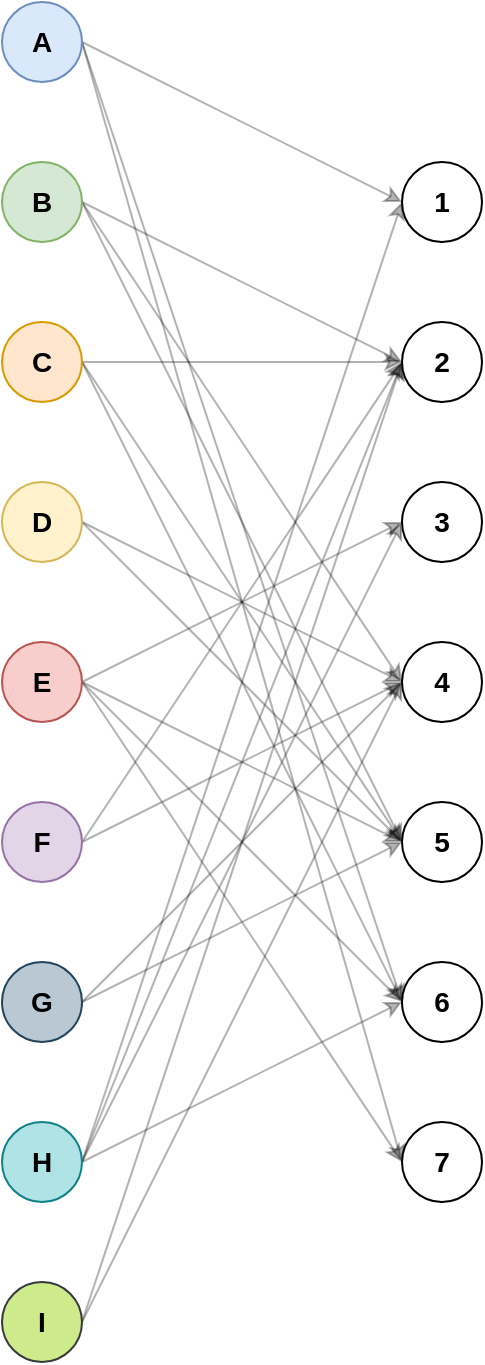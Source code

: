 <mxfile version="12.2.3" type="github" pages="1">
  <diagram id="RaGqoshBm2zzH5z1hGzv" name="Page-1">
    <mxGraphModel dx="772" dy="438" grid="1" gridSize="10" guides="1" tooltips="1" connect="1" arrows="1" fold="1" page="1" pageScale="1" pageWidth="850" pageHeight="1100" math="0" shadow="0">
      <root>
        <mxCell id="0"/>
        <mxCell id="1" parent="0"/>
        <mxCell id="RTPdt28luKZq3hcmtIXt-17" style="rounded=0;orthogonalLoop=1;jettySize=auto;html=1;exitX=1;exitY=0.5;exitDx=0;exitDy=0;entryX=0;entryY=0.5;entryDx=0;entryDy=0;opacity=30;" edge="1" parent="1" source="RTPdt28luKZq3hcmtIXt-1" target="RTPdt28luKZq3hcmtIXt-10">
          <mxGeometry relative="1" as="geometry"/>
        </mxCell>
        <mxCell id="RTPdt28luKZq3hcmtIXt-36" style="edgeStyle=none;rounded=0;orthogonalLoop=1;jettySize=auto;html=1;exitX=1;exitY=0.5;exitDx=0;exitDy=0;entryX=0;entryY=0.5;entryDx=0;entryDy=0;opacity=30;" edge="1" parent="1" source="RTPdt28luKZq3hcmtIXt-1" target="RTPdt28luKZq3hcmtIXt-15">
          <mxGeometry relative="1" as="geometry"/>
        </mxCell>
        <mxCell id="RTPdt28luKZq3hcmtIXt-40" style="edgeStyle=none;rounded=0;orthogonalLoop=1;jettySize=auto;html=1;exitX=1;exitY=0.5;exitDx=0;exitDy=0;entryX=0;entryY=0.5;entryDx=0;entryDy=0;opacity=30;" edge="1" parent="1" source="RTPdt28luKZq3hcmtIXt-1" target="RTPdt28luKZq3hcmtIXt-16">
          <mxGeometry relative="1" as="geometry"/>
        </mxCell>
        <mxCell id="RTPdt28luKZq3hcmtIXt-1" value="&lt;b&gt;&lt;font style=&quot;font-size: 14px&quot;&gt;A&lt;/font&gt;&lt;/b&gt;" style="ellipse;whiteSpace=wrap;html=1;aspect=fixed;fillColor=#dae8fc;strokeColor=#6c8ebf;" vertex="1" parent="1">
          <mxGeometry x="160" y="160" width="40" height="40" as="geometry"/>
        </mxCell>
        <mxCell id="RTPdt28luKZq3hcmtIXt-19" style="edgeStyle=none;rounded=0;orthogonalLoop=1;jettySize=auto;html=1;exitX=1;exitY=0.5;exitDx=0;exitDy=0;entryX=0;entryY=0.5;entryDx=0;entryDy=0;opacity=30;" edge="1" parent="1" source="RTPdt28luKZq3hcmtIXt-2" target="RTPdt28luKZq3hcmtIXt-11">
          <mxGeometry relative="1" as="geometry"/>
        </mxCell>
        <mxCell id="RTPdt28luKZq3hcmtIXt-26" style="edgeStyle=none;rounded=0;orthogonalLoop=1;jettySize=auto;html=1;exitX=1;exitY=0.5;exitDx=0;exitDy=0;entryX=0;entryY=0.5;entryDx=0;entryDy=0;opacity=30;" edge="1" parent="1" source="RTPdt28luKZq3hcmtIXt-2" target="RTPdt28luKZq3hcmtIXt-13">
          <mxGeometry relative="1" as="geometry"/>
        </mxCell>
        <mxCell id="RTPdt28luKZq3hcmtIXt-31" style="edgeStyle=none;rounded=0;orthogonalLoop=1;jettySize=auto;html=1;exitX=1;exitY=0.5;exitDx=0;exitDy=0;entryX=0;entryY=0.5;entryDx=0;entryDy=0;opacity=30;" edge="1" parent="1" source="RTPdt28luKZq3hcmtIXt-2" target="RTPdt28luKZq3hcmtIXt-14">
          <mxGeometry relative="1" as="geometry"/>
        </mxCell>
        <mxCell id="RTPdt28luKZq3hcmtIXt-2" value="&lt;b style=&quot;white-space: normal&quot;&gt;&lt;font style=&quot;font-size: 14px&quot;&gt;B&lt;/font&gt;&lt;/b&gt;" style="ellipse;whiteSpace=wrap;html=1;aspect=fixed;fillColor=#d5e8d4;strokeColor=#82b366;" vertex="1" parent="1">
          <mxGeometry x="160" y="240" width="40" height="40" as="geometry"/>
        </mxCell>
        <mxCell id="RTPdt28luKZq3hcmtIXt-20" style="edgeStyle=none;rounded=0;orthogonalLoop=1;jettySize=auto;html=1;exitX=1;exitY=0.5;exitDx=0;exitDy=0;opacity=30;" edge="1" parent="1" source="RTPdt28luKZq3hcmtIXt-3">
          <mxGeometry relative="1" as="geometry">
            <mxPoint x="360" y="340" as="targetPoint"/>
          </mxGeometry>
        </mxCell>
        <mxCell id="RTPdt28luKZq3hcmtIXt-32" style="edgeStyle=none;rounded=0;orthogonalLoop=1;jettySize=auto;html=1;exitX=1;exitY=0.5;exitDx=0;exitDy=0;entryX=0;entryY=0.5;entryDx=0;entryDy=0;opacity=30;" edge="1" parent="1" source="RTPdt28luKZq3hcmtIXt-3" target="RTPdt28luKZq3hcmtIXt-14">
          <mxGeometry relative="1" as="geometry"/>
        </mxCell>
        <mxCell id="RTPdt28luKZq3hcmtIXt-37" style="edgeStyle=none;rounded=0;orthogonalLoop=1;jettySize=auto;html=1;exitX=1;exitY=0.5;exitDx=0;exitDy=0;entryX=0;entryY=0.5;entryDx=0;entryDy=0;opacity=30;" edge="1" parent="1" source="RTPdt28luKZq3hcmtIXt-3" target="RTPdt28luKZq3hcmtIXt-15">
          <mxGeometry relative="1" as="geometry"/>
        </mxCell>
        <mxCell id="RTPdt28luKZq3hcmtIXt-3" value="&lt;b style=&quot;white-space: normal&quot;&gt;&lt;font style=&quot;font-size: 14px&quot;&gt;C&lt;/font&gt;&lt;/b&gt;" style="ellipse;whiteSpace=wrap;html=1;aspect=fixed;fillColor=#ffe6cc;strokeColor=#d79b00;" vertex="1" parent="1">
          <mxGeometry x="160" y="320" width="40" height="40" as="geometry"/>
        </mxCell>
        <mxCell id="RTPdt28luKZq3hcmtIXt-27" style="edgeStyle=none;rounded=0;orthogonalLoop=1;jettySize=auto;html=1;exitX=1;exitY=0.5;exitDx=0;exitDy=0;opacity=30;" edge="1" parent="1" source="RTPdt28luKZq3hcmtIXt-4">
          <mxGeometry relative="1" as="geometry">
            <mxPoint x="360" y="500" as="targetPoint"/>
          </mxGeometry>
        </mxCell>
        <mxCell id="RTPdt28luKZq3hcmtIXt-33" style="edgeStyle=none;rounded=0;orthogonalLoop=1;jettySize=auto;html=1;exitX=1;exitY=0.5;exitDx=0;exitDy=0;entryX=0;entryY=0.5;entryDx=0;entryDy=0;opacity=30;" edge="1" parent="1" source="RTPdt28luKZq3hcmtIXt-4" target="RTPdt28luKZq3hcmtIXt-14">
          <mxGeometry relative="1" as="geometry"/>
        </mxCell>
        <mxCell id="RTPdt28luKZq3hcmtIXt-4" value="&lt;b style=&quot;white-space: normal&quot;&gt;&lt;font style=&quot;font-size: 14px&quot;&gt;D&lt;/font&gt;&lt;/b&gt;" style="ellipse;whiteSpace=wrap;html=1;aspect=fixed;fillColor=#fff2cc;strokeColor=#d6b656;" vertex="1" parent="1">
          <mxGeometry x="160" y="400" width="40" height="40" as="geometry"/>
        </mxCell>
        <mxCell id="RTPdt28luKZq3hcmtIXt-24" style="edgeStyle=none;rounded=0;orthogonalLoop=1;jettySize=auto;html=1;exitX=1;exitY=0.5;exitDx=0;exitDy=0;entryX=0;entryY=0.5;entryDx=0;entryDy=0;opacity=30;" edge="1" parent="1" source="RTPdt28luKZq3hcmtIXt-5" target="RTPdt28luKZq3hcmtIXt-12">
          <mxGeometry relative="1" as="geometry"/>
        </mxCell>
        <mxCell id="RTPdt28luKZq3hcmtIXt-34" style="edgeStyle=none;rounded=0;orthogonalLoop=1;jettySize=auto;html=1;exitX=1;exitY=0.5;exitDx=0;exitDy=0;entryX=0;entryY=0.5;entryDx=0;entryDy=0;opacity=30;" edge="1" parent="1" source="RTPdt28luKZq3hcmtIXt-5" target="RTPdt28luKZq3hcmtIXt-14">
          <mxGeometry relative="1" as="geometry"/>
        </mxCell>
        <mxCell id="RTPdt28luKZq3hcmtIXt-38" style="edgeStyle=none;rounded=0;orthogonalLoop=1;jettySize=auto;html=1;exitX=1;exitY=0.5;exitDx=0;exitDy=0;entryX=0;entryY=0.5;entryDx=0;entryDy=0;opacity=30;" edge="1" parent="1" source="RTPdt28luKZq3hcmtIXt-5" target="RTPdt28luKZq3hcmtIXt-15">
          <mxGeometry relative="1" as="geometry"/>
        </mxCell>
        <mxCell id="RTPdt28luKZq3hcmtIXt-41" style="edgeStyle=none;rounded=0;orthogonalLoop=1;jettySize=auto;html=1;exitX=1;exitY=0.5;exitDx=0;exitDy=0;entryX=0;entryY=0.5;entryDx=0;entryDy=0;opacity=30;" edge="1" parent="1" source="RTPdt28luKZq3hcmtIXt-5" target="RTPdt28luKZq3hcmtIXt-16">
          <mxGeometry relative="1" as="geometry"/>
        </mxCell>
        <mxCell id="RTPdt28luKZq3hcmtIXt-5" value="&lt;b style=&quot;white-space: normal&quot;&gt;&lt;font style=&quot;font-size: 14px&quot;&gt;E&lt;/font&gt;&lt;/b&gt;" style="ellipse;whiteSpace=wrap;html=1;aspect=fixed;fillColor=#f8cecc;strokeColor=#b85450;" vertex="1" parent="1">
          <mxGeometry x="160" y="480" width="40" height="40" as="geometry"/>
        </mxCell>
        <mxCell id="RTPdt28luKZq3hcmtIXt-21" style="edgeStyle=none;rounded=0;orthogonalLoop=1;jettySize=auto;html=1;exitX=1;exitY=0.5;exitDx=0;exitDy=0;entryX=0;entryY=0.5;entryDx=0;entryDy=0;opacity=30;" edge="1" parent="1" source="RTPdt28luKZq3hcmtIXt-6" target="RTPdt28luKZq3hcmtIXt-11">
          <mxGeometry relative="1" as="geometry"/>
        </mxCell>
        <mxCell id="RTPdt28luKZq3hcmtIXt-28" style="edgeStyle=none;rounded=0;orthogonalLoop=1;jettySize=auto;html=1;exitX=1;exitY=0.5;exitDx=0;exitDy=0;entryX=0;entryY=0.5;entryDx=0;entryDy=0;opacity=30;" edge="1" parent="1" source="RTPdt28luKZq3hcmtIXt-6" target="RTPdt28luKZq3hcmtIXt-13">
          <mxGeometry relative="1" as="geometry"/>
        </mxCell>
        <mxCell id="RTPdt28luKZq3hcmtIXt-6" value="&lt;span style=&quot;font-size: 14px&quot;&gt;&lt;b&gt;F&lt;/b&gt;&lt;/span&gt;" style="ellipse;whiteSpace=wrap;html=1;aspect=fixed;fillColor=#e1d5e7;strokeColor=#9673a6;" vertex="1" parent="1">
          <mxGeometry x="160" y="560" width="40" height="40" as="geometry"/>
        </mxCell>
        <mxCell id="RTPdt28luKZq3hcmtIXt-29" style="edgeStyle=none;rounded=0;orthogonalLoop=1;jettySize=auto;html=1;exitX=1;exitY=0.5;exitDx=0;exitDy=0;entryX=0;entryY=0.5;entryDx=0;entryDy=0;opacity=30;" edge="1" parent="1" source="RTPdt28luKZq3hcmtIXt-7" target="RTPdt28luKZq3hcmtIXt-13">
          <mxGeometry relative="1" as="geometry"/>
        </mxCell>
        <mxCell id="RTPdt28luKZq3hcmtIXt-35" style="edgeStyle=none;rounded=0;orthogonalLoop=1;jettySize=auto;html=1;exitX=1;exitY=0.5;exitDx=0;exitDy=0;entryX=0;entryY=0.5;entryDx=0;entryDy=0;opacity=30;" edge="1" parent="1" source="RTPdt28luKZq3hcmtIXt-7" target="RTPdt28luKZq3hcmtIXt-14">
          <mxGeometry relative="1" as="geometry"/>
        </mxCell>
        <mxCell id="RTPdt28luKZq3hcmtIXt-7" value="&lt;span style=&quot;font-size: 14px&quot;&gt;&lt;b&gt;G&lt;/b&gt;&lt;/span&gt;" style="ellipse;whiteSpace=wrap;html=1;aspect=fixed;fillColor=#bac8d3;strokeColor=#23445d;" vertex="1" parent="1">
          <mxGeometry x="160" y="640" width="40" height="40" as="geometry"/>
        </mxCell>
        <mxCell id="RTPdt28luKZq3hcmtIXt-18" style="edgeStyle=none;rounded=0;orthogonalLoop=1;jettySize=auto;html=1;exitX=1;exitY=0.5;exitDx=0;exitDy=0;entryX=0;entryY=0.5;entryDx=0;entryDy=0;opacity=30;" edge="1" parent="1" source="RTPdt28luKZq3hcmtIXt-8" target="RTPdt28luKZq3hcmtIXt-10">
          <mxGeometry relative="1" as="geometry"/>
        </mxCell>
        <mxCell id="RTPdt28luKZq3hcmtIXt-22" style="edgeStyle=none;rounded=0;orthogonalLoop=1;jettySize=auto;html=1;exitX=1;exitY=0.5;exitDx=0;exitDy=0;entryX=0;entryY=0.5;entryDx=0;entryDy=0;opacity=30;" edge="1" parent="1" source="RTPdt28luKZq3hcmtIXt-8" target="RTPdt28luKZq3hcmtIXt-11">
          <mxGeometry relative="1" as="geometry"/>
        </mxCell>
        <mxCell id="RTPdt28luKZq3hcmtIXt-25" style="edgeStyle=none;rounded=0;orthogonalLoop=1;jettySize=auto;html=1;exitX=1;exitY=0.5;exitDx=0;exitDy=0;entryX=0;entryY=0.5;entryDx=0;entryDy=0;opacity=30;" edge="1" parent="1" source="RTPdt28luKZq3hcmtIXt-8" target="RTPdt28luKZq3hcmtIXt-12">
          <mxGeometry relative="1" as="geometry"/>
        </mxCell>
        <mxCell id="RTPdt28luKZq3hcmtIXt-39" style="edgeStyle=none;rounded=0;orthogonalLoop=1;jettySize=auto;html=1;exitX=1;exitY=0.5;exitDx=0;exitDy=0;entryX=0;entryY=0.5;entryDx=0;entryDy=0;opacity=30;" edge="1" parent="1" source="RTPdt28luKZq3hcmtIXt-8" target="RTPdt28luKZq3hcmtIXt-15">
          <mxGeometry relative="1" as="geometry"/>
        </mxCell>
        <mxCell id="RTPdt28luKZq3hcmtIXt-8" value="&lt;span style=&quot;font-size: 14px&quot;&gt;&lt;b&gt;H&lt;/b&gt;&lt;/span&gt;&lt;span style=&quot;color: rgba(0 , 0 , 0 , 0) ; font-family: monospace ; font-size: 0px ; white-space: nowrap&quot;&gt;%3CmxGraphModel%3E%3Croot%3E%3CmxCell%20id%3D%220%22%2F%3E%3CmxCell%20id%3D%221%22%20parent%3D%220%22%2F%3E%3CmxCell%20id%3D%222%22%20value%3D%22%26lt%3Bspan%20style%3D%26quot%3Bfont-size%3A%2014px%26quot%3B%26gt%3B%26lt%3Bb%26gt%3BF%26lt%3B%2Fb%26gt%3B%26lt%3B%2Fspan%26gt%3B%22%20style%3D%22ellipse%3BwhiteSpace%3Dwrap%3Bhtml%3D1%3Baspect%3Dfixed%3BfillColor%3D%23e1d5e7%3BstrokeColor%3D%239673a6%3B%22%20vertex%3D%221%22%20parent%3D%221%22%3E%3CmxGeometry%20x%3D%22160%22%20y%3D%22640%22%20width%3D%2240%22%20height%3D%2240%22%20as%3D%22geometry%22%2F%3E%3C%2FmxCell%3E%3C%2Froot%3E%3C%2FmxGraphModel%3E&lt;/span&gt;" style="ellipse;whiteSpace=wrap;html=1;aspect=fixed;fillColor=#b0e3e6;strokeColor=#0e8088;" vertex="1" parent="1">
          <mxGeometry x="160" y="720" width="40" height="40" as="geometry"/>
        </mxCell>
        <mxCell id="RTPdt28luKZq3hcmtIXt-23" style="edgeStyle=none;rounded=0;orthogonalLoop=1;jettySize=auto;html=1;exitX=1;exitY=0.5;exitDx=0;exitDy=0;entryX=0;entryY=0.5;entryDx=0;entryDy=0;opacity=30;" edge="1" parent="1" source="RTPdt28luKZq3hcmtIXt-9" target="RTPdt28luKZq3hcmtIXt-11">
          <mxGeometry relative="1" as="geometry"/>
        </mxCell>
        <mxCell id="RTPdt28luKZq3hcmtIXt-30" style="edgeStyle=none;rounded=0;orthogonalLoop=1;jettySize=auto;html=1;exitX=1;exitY=0.5;exitDx=0;exitDy=0;entryX=0;entryY=0.5;entryDx=0;entryDy=0;opacity=30;" edge="1" parent="1" source="RTPdt28luKZq3hcmtIXt-9" target="RTPdt28luKZq3hcmtIXt-13">
          <mxGeometry relative="1" as="geometry"/>
        </mxCell>
        <mxCell id="RTPdt28luKZq3hcmtIXt-9" value="&lt;span style=&quot;font-size: 14px&quot;&gt;&lt;b&gt;I&lt;/b&gt;&lt;/span&gt;" style="ellipse;whiteSpace=wrap;html=1;aspect=fixed;fillColor=#cdeb8b;strokeColor=#36393d;" vertex="1" parent="1">
          <mxGeometry x="160" y="800" width="40" height="40" as="geometry"/>
        </mxCell>
        <mxCell id="RTPdt28luKZq3hcmtIXt-10" value="&lt;b&gt;&lt;font style=&quot;font-size: 14px&quot;&gt;1&lt;/font&gt;&lt;/b&gt;" style="ellipse;whiteSpace=wrap;html=1;aspect=fixed;" vertex="1" parent="1">
          <mxGeometry x="360" y="240" width="40" height="40" as="geometry"/>
        </mxCell>
        <mxCell id="RTPdt28luKZq3hcmtIXt-11" value="&lt;b style=&quot;white-space: normal&quot;&gt;&lt;font style=&quot;font-size: 14px&quot;&gt;2&lt;/font&gt;&lt;/b&gt;" style="ellipse;whiteSpace=wrap;html=1;aspect=fixed;" vertex="1" parent="1">
          <mxGeometry x="360" y="320" width="40" height="40" as="geometry"/>
        </mxCell>
        <mxCell id="RTPdt28luKZq3hcmtIXt-12" value="&lt;b style=&quot;white-space: normal&quot;&gt;&lt;font style=&quot;font-size: 14px&quot;&gt;3&lt;/font&gt;&lt;/b&gt;" style="ellipse;whiteSpace=wrap;html=1;aspect=fixed;" vertex="1" parent="1">
          <mxGeometry x="360" y="400" width="40" height="40" as="geometry"/>
        </mxCell>
        <mxCell id="RTPdt28luKZq3hcmtIXt-13" value="&lt;b style=&quot;white-space: normal&quot;&gt;&lt;font style=&quot;font-size: 14px&quot;&gt;4&lt;/font&gt;&lt;/b&gt;" style="ellipse;whiteSpace=wrap;html=1;aspect=fixed;" vertex="1" parent="1">
          <mxGeometry x="360" y="480" width="40" height="40" as="geometry"/>
        </mxCell>
        <mxCell id="RTPdt28luKZq3hcmtIXt-14" value="&lt;b style=&quot;white-space: normal&quot;&gt;&lt;font style=&quot;font-size: 14px&quot;&gt;5&lt;/font&gt;&lt;/b&gt;" style="ellipse;whiteSpace=wrap;html=1;aspect=fixed;" vertex="1" parent="1">
          <mxGeometry x="360" y="560" width="40" height="40" as="geometry"/>
        </mxCell>
        <mxCell id="RTPdt28luKZq3hcmtIXt-15" value="&lt;span style=&quot;font-size: 14px&quot;&gt;&lt;b&gt;6&lt;/b&gt;&lt;/span&gt;" style="ellipse;whiteSpace=wrap;html=1;aspect=fixed;" vertex="1" parent="1">
          <mxGeometry x="360" y="640" width="40" height="40" as="geometry"/>
        </mxCell>
        <mxCell id="RTPdt28luKZq3hcmtIXt-16" value="&lt;span style=&quot;font-size: 14px&quot;&gt;&lt;b&gt;7&lt;/b&gt;&lt;/span&gt;" style="ellipse;whiteSpace=wrap;html=1;aspect=fixed;" vertex="1" parent="1">
          <mxGeometry x="360" y="720" width="40" height="40" as="geometry"/>
        </mxCell>
      </root>
    </mxGraphModel>
  </diagram>
</mxfile>
